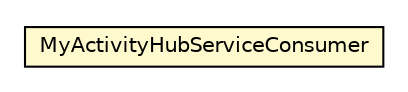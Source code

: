 #!/usr/local/bin/dot
#
# Class diagram 
# Generated by UMLGraph version R5_6-24-gf6e263 (http://www.umlgraph.org/)
#

digraph G {
	edge [fontname="Helvetica",fontsize=10,labelfontname="Helvetica",labelfontsize=10];
	node [fontname="Helvetica",fontsize=10,shape=plaintext];
	nodesep=0.25;
	ranksep=0.5;
	// org.universAAL.lddi.samples.activityhub.client.MyActivityHubServiceConsumer
	c15983 [label=<<table title="org.universAAL.lddi.samples.activityhub.client.MyActivityHubServiceConsumer" border="0" cellborder="1" cellspacing="0" cellpadding="2" port="p" bgcolor="lemonChiffon" href="./MyActivityHubServiceConsumer.html">
		<tr><td><table border="0" cellspacing="0" cellpadding="1">
<tr><td align="center" balign="center"> MyActivityHubServiceConsumer </td></tr>
		</table></td></tr>
		</table>>, URL="./MyActivityHubServiceConsumer.html", fontname="Helvetica", fontcolor="black", fontsize=10.0];
}

